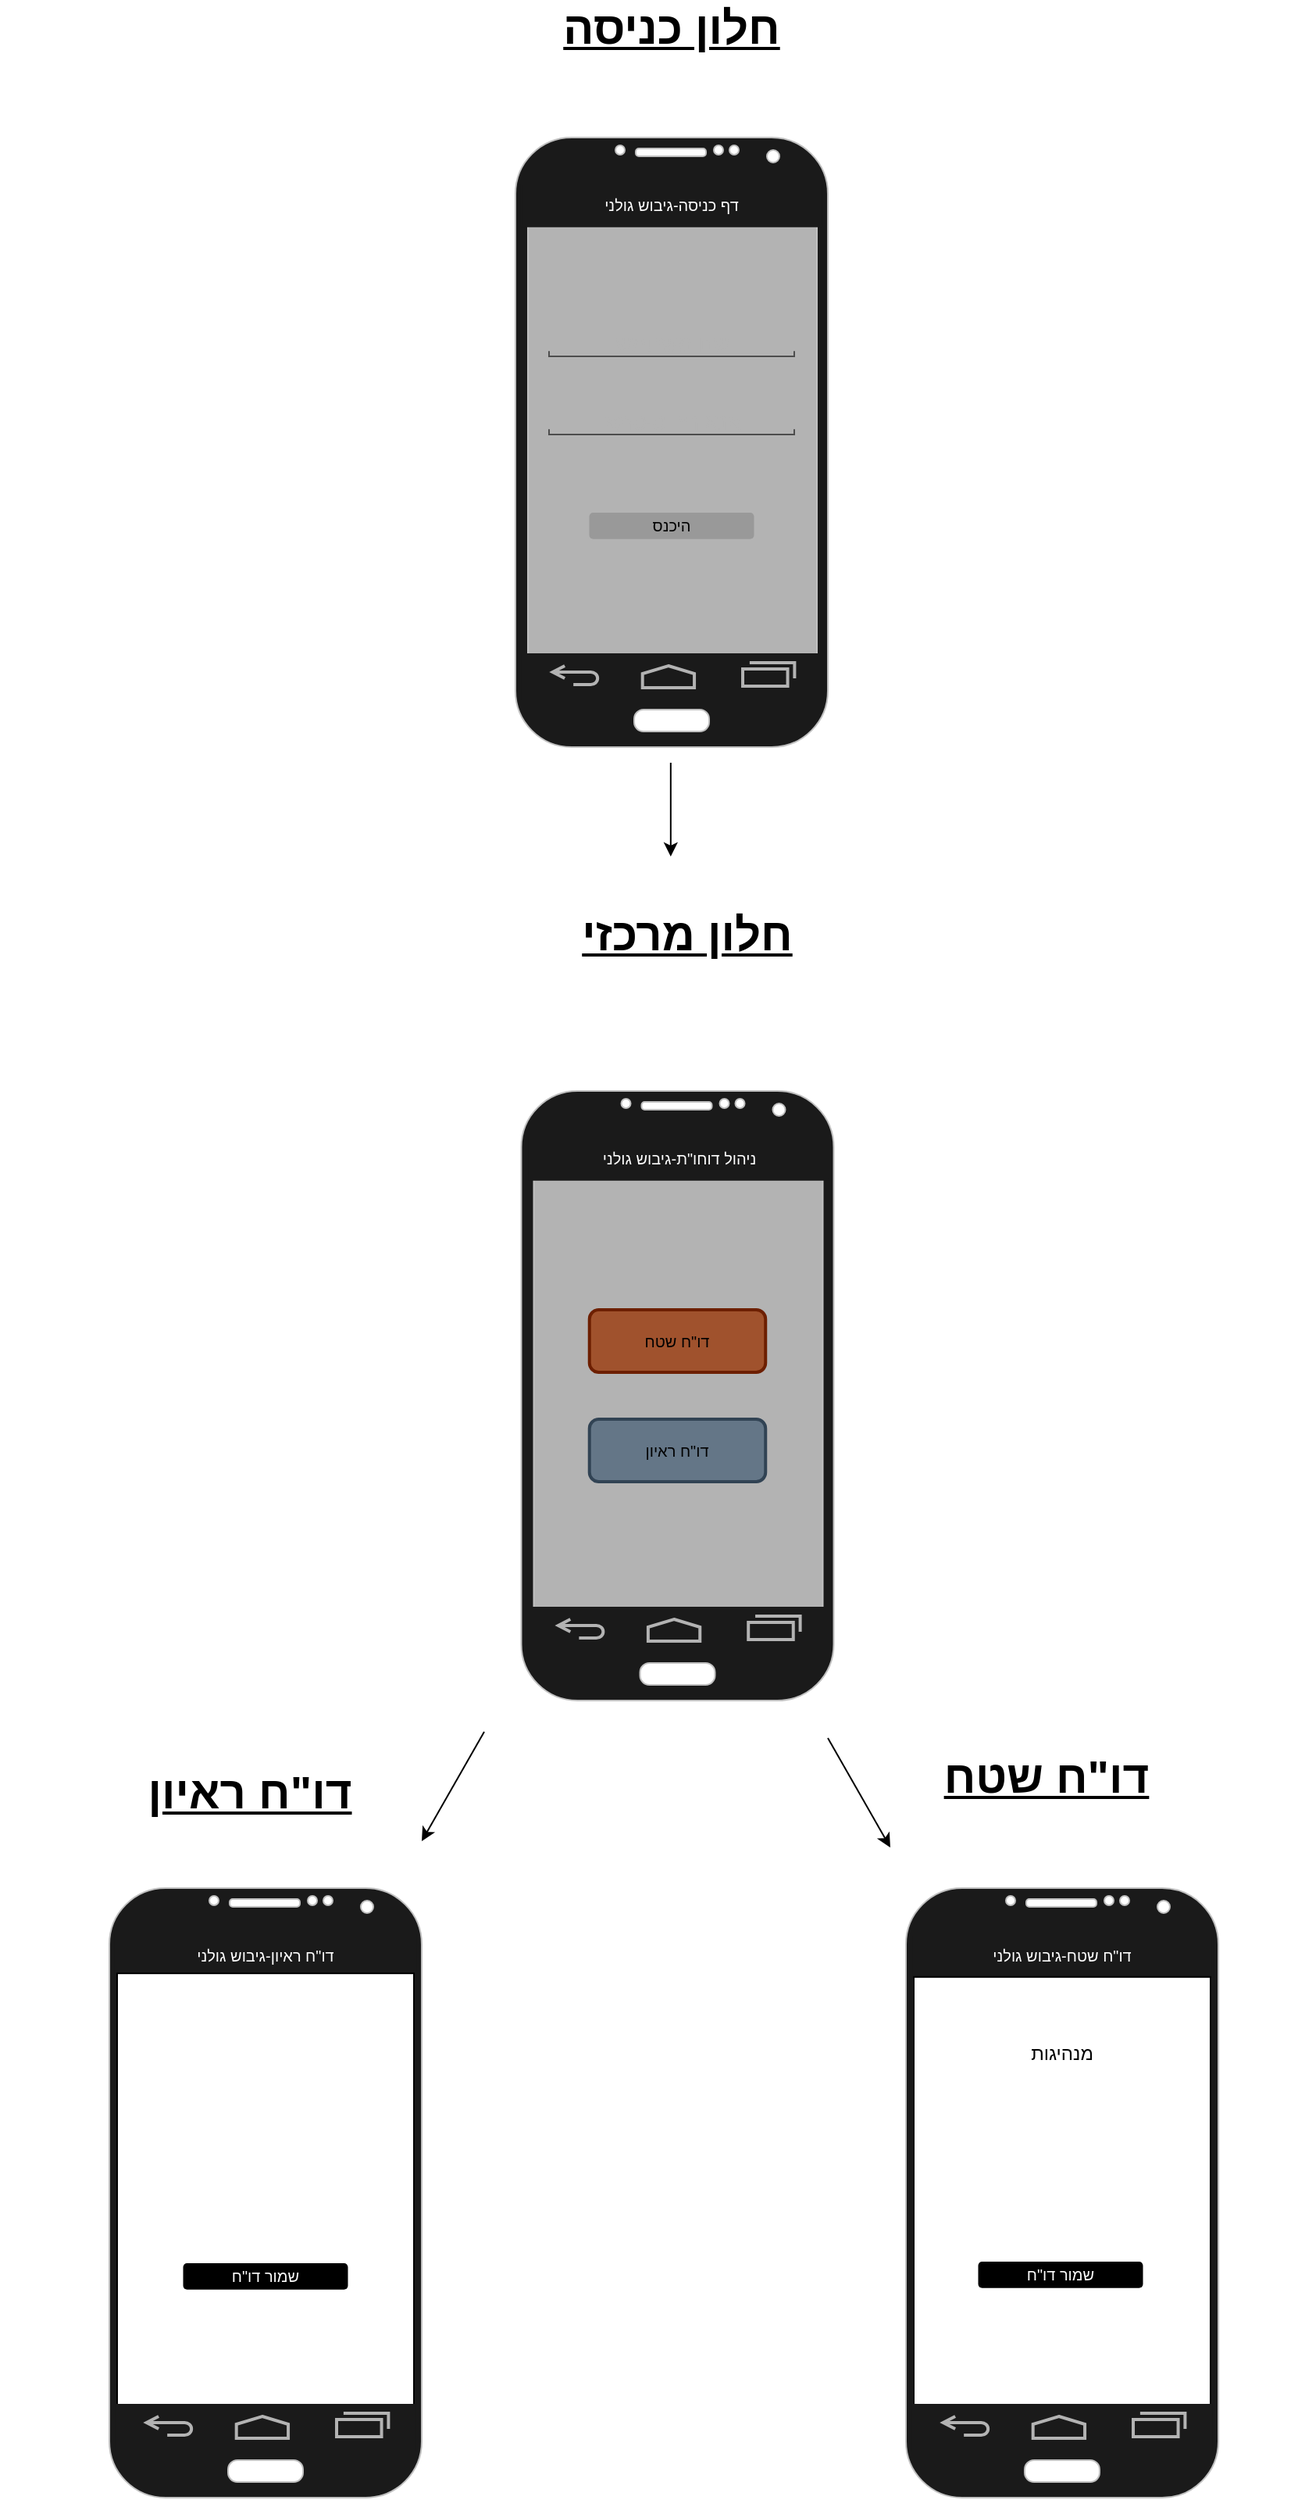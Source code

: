 <mxfile version="13.8.0" type="github"><diagram id="GwU3gwyOJ-P_wgo4JuNJ" name="Page-1"><mxGraphModel dx="773" dy="449" grid="1" gridSize="10" guides="1" tooltips="1" connect="1" arrows="1" fold="1" page="1" pageScale="1" pageWidth="827" pageHeight="1169" math="0" shadow="0"><root><mxCell id="0"/><mxCell id="1" parent="0"/><mxCell id="_XJdXQDjK6ybq_Vrd5E6-2" value="חלון כניסה" style="text;html=1;strokeColor=none;fillColor=none;align=center;verticalAlign=middle;whiteSpace=wrap;rounded=0;fontSize=29;fontStyle=5" vertex="1" parent="1"><mxGeometry x="280" y="30" width="320" height="20" as="geometry"/></mxCell><mxCell id="_XJdXQDjK6ybq_Vrd5E6-8" value="" style="group;" vertex="1" connectable="0" parent="1"><mxGeometry x="340" y="110" width="200" height="390" as="geometry"/></mxCell><mxCell id="_XJdXQDjK6ybq_Vrd5E6-51" value="" style="rounded=0;whiteSpace=wrap;html=1;strokeColor=#000000;fontSize=29;fontColor=#CCCCCC;fillColor=#B3B3B3;" vertex="1" parent="_XJdXQDjK6ybq_Vrd5E6-8"><mxGeometry x="3.9" y="50" width="190" height="280.88" as="geometry"/></mxCell><mxCell id="_XJdXQDjK6ybq_Vrd5E6-1" value="" style="verticalLabelPosition=bottom;verticalAlign=top;html=1;shadow=0;dashed=0;strokeWidth=1;shape=mxgraph.android.phone2;strokeColor=#c0c0c0;fillColor=#1A1A1A;" vertex="1" parent="_XJdXQDjK6ybq_Vrd5E6-8"><mxGeometry width="200" height="390" as="geometry"/></mxCell><mxCell id="_XJdXQDjK6ybq_Vrd5E6-3" value="&lt;font color=&quot;#000000&quot;&gt;היכנס&lt;/font&gt;" style="rounded=1;html=1;shadow=0;dashed=0;whiteSpace=wrap;fontSize=10;fillColor=#999999;align=center;strokeWidth=2;fontColor=#CCCCCC;strokeColor=none;" vertex="1" parent="_XJdXQDjK6ybq_Vrd5E6-8"><mxGeometry x="47.25" y="240" width="105.5" height="16.88" as="geometry"/></mxCell><mxCell id="_XJdXQDjK6ybq_Vrd5E6-6" value="&lt;font style=&quot;font-size: 14px&quot;&gt;שם משתמש&lt;/font&gt;" style="strokeWidth=1;html=1;shadow=0;dashed=0;shape=mxgraph.android.textfield;align=center;strokeColor=#4D4D4D;pointerEvents=1;fillColor=#1A1A1A;fontSize=29;labelPosition=center;verticalLabelPosition=middle;verticalAlign=middle;horizontal=1;spacing=2;spacingLeft=-1;spacingBottom=6;fontColor=#B3B3B3;" vertex="1" parent="_XJdXQDjK6ybq_Vrd5E6-8"><mxGeometry x="21.5" y="120" width="157" height="20" as="geometry"/></mxCell><mxCell id="_XJdXQDjK6ybq_Vrd5E6-7" value="&lt;font style=&quot;font-size: 14px&quot;&gt;אנא הזן סיסמא&lt;br&gt;&lt;/font&gt;" style="strokeWidth=1;html=1;shadow=0;dashed=0;shape=mxgraph.android.textfield;align=center;strokeColor=#4D4D4D;pointerEvents=1;fillColor=#1A1A1A;fontSize=29;labelPosition=center;verticalLabelPosition=middle;verticalAlign=middle;horizontal=1;spacing=2;spacingLeft=-1;spacingBottom=6;fontColor=#B3B3B3;" vertex="1" parent="_XJdXQDjK6ybq_Vrd5E6-8"><mxGeometry x="21.5" y="170" width="157" height="20" as="geometry"/></mxCell><mxCell id="_XJdXQDjK6ybq_Vrd5E6-22" value="דף כניסה-גיבוש גולני" style="whiteSpace=wrap;html=1;shadow=0;dashed=0;fontSize=10;align=center;fillColor=#1A1A1A;strokeColor=#1A1A1A;fontColor=#FFFFFF;" vertex="1" parent="_XJdXQDjK6ybq_Vrd5E6-8"><mxGeometry x="3.9" y="30" width="192.2" height="26.88" as="geometry"/></mxCell><mxCell id="_XJdXQDjK6ybq_Vrd5E6-24" value="" style="verticalLabelPosition=bottom;verticalAlign=top;html=1;shadow=0;dashed=0;strokeWidth=2;shape=mxgraph.android.navigation_bar_1;fillColor=#1A1A1A;fontSize=29;strokeColor=#B3B3B3;" vertex="1" parent="_XJdXQDjK6ybq_Vrd5E6-8"><mxGeometry x="3.9" y="330" width="192.5" height="30" as="geometry"/></mxCell><mxCell id="_XJdXQDjK6ybq_Vrd5E6-14" value="חלון מרכזי" style="text;html=1;strokeColor=none;fillColor=none;align=center;verticalAlign=middle;whiteSpace=wrap;rounded=0;fontSize=29;fontStyle=5" vertex="1" parent="1"><mxGeometry x="290" y="610" width="320" height="20" as="geometry"/></mxCell><mxCell id="_XJdXQDjK6ybq_Vrd5E6-27" value="" style="endArrow=classic;html=1;fontSize=29;fontColor=#CCCCCC;" edge="1" parent="1"><mxGeometry width="50" height="50" relative="1" as="geometry"><mxPoint x="439.41" y="510" as="sourcePoint"/><mxPoint x="439.41" y="570" as="targetPoint"/></mxGeometry></mxCell><mxCell id="_XJdXQDjK6ybq_Vrd5E6-32" value="" style="group;" vertex="1" connectable="0" parent="1"><mxGeometry x="590" y="1230" width="200" height="390" as="geometry"/></mxCell><mxCell id="_XJdXQDjK6ybq_Vrd5E6-33" value="" style="verticalLabelPosition=bottom;verticalAlign=top;html=1;shadow=0;dashed=0;strokeWidth=1;shape=mxgraph.android.phone2;strokeColor=#c0c0c0;fillColor=#1A1A1A;" vertex="1" parent="_XJdXQDjK6ybq_Vrd5E6-32"><mxGeometry width="200" height="390" as="geometry"/></mxCell><mxCell id="_XJdXQDjK6ybq_Vrd5E6-37" value="דו&quot;ח שטח-גיבוש גולני" style="whiteSpace=wrap;html=1;shadow=0;dashed=0;fontSize=10;align=center;fillColor=#1A1A1A;strokeColor=#1A1A1A;fontColor=#FFFFFF;" vertex="1" parent="_XJdXQDjK6ybq_Vrd5E6-32"><mxGeometry x="3.9" y="30" width="192.2" height="26.88" as="geometry"/></mxCell><mxCell id="_XJdXQDjK6ybq_Vrd5E6-53" value="" style="rounded=0;whiteSpace=wrap;html=1;strokeColor=#000000;fontSize=29;fontColor=#CCCCCC;" vertex="1" parent="_XJdXQDjK6ybq_Vrd5E6-32"><mxGeometry x="5" y="56.88" width="190" height="280.88" as="geometry"/></mxCell><mxCell id="_XJdXQDjK6ybq_Vrd5E6-34" value="&lt;font&gt;שמור דו&quot;ח&lt;br&gt;&lt;/font&gt;" style="rounded=1;html=1;shadow=0;dashed=0;whiteSpace=wrap;fontSize=10;align=center;strokeWidth=2;strokeColor=none;fillColor=#000000;fontColor=#FFFFFF;" vertex="1" parent="_XJdXQDjK6ybq_Vrd5E6-32"><mxGeometry x="46.25" y="239" width="105.5" height="16.88" as="geometry"/></mxCell><mxCell id="_XJdXQDjK6ybq_Vrd5E6-38" value="" style="verticalLabelPosition=bottom;verticalAlign=top;html=1;shadow=0;dashed=0;strokeWidth=2;shape=mxgraph.android.navigation_bar_1;fillColor=#1A1A1A;fontSize=29;strokeColor=#B3B3B3;" vertex="1" parent="_XJdXQDjK6ybq_Vrd5E6-32"><mxGeometry x="3.9" y="330" width="192.5" height="30" as="geometry"/></mxCell><mxCell id="_XJdXQDjK6ybq_Vrd5E6-56" value="&lt;font style=&quot;font-size: 12px&quot; color=&quot;#000000&quot;&gt;מנהיגות&lt;/font&gt;" style="text;html=1;strokeColor=none;fillColor=none;align=center;verticalAlign=middle;whiteSpace=wrap;rounded=0;fontSize=29;fontColor=#CCCCCC;" vertex="1" parent="_XJdXQDjK6ybq_Vrd5E6-32"><mxGeometry x="80" y="90" width="40" height="20" as="geometry"/></mxCell><mxCell id="_XJdXQDjK6ybq_Vrd5E6-39" value="" style="group;" vertex="1" connectable="0" parent="1"><mxGeometry x="80" y="1230" width="333.5" height="390" as="geometry"/></mxCell><mxCell id="_XJdXQDjK6ybq_Vrd5E6-40" value="" style="verticalLabelPosition=bottom;verticalAlign=top;html=1;shadow=0;dashed=0;strokeWidth=1;shape=mxgraph.android.phone2;strokeColor=#c0c0c0;fillColor=#1A1A1A;" vertex="1" parent="_XJdXQDjK6ybq_Vrd5E6-39"><mxGeometry width="200" height="390" as="geometry"/></mxCell><mxCell id="_XJdXQDjK6ybq_Vrd5E6-44" value="דו&quot;ח ראיון-גיבוש גולני" style="whiteSpace=wrap;html=1;shadow=0;dashed=0;fontSize=10;align=center;fillColor=#1A1A1A;strokeColor=#1A1A1A;fontColor=#FFFFFF;" vertex="1" parent="_XJdXQDjK6ybq_Vrd5E6-39"><mxGeometry x="3.9" y="30" width="192.2" height="26.88" as="geometry"/></mxCell><mxCell id="_XJdXQDjK6ybq_Vrd5E6-54" value="" style="rounded=0;whiteSpace=wrap;html=1;strokeColor=#000000;fontSize=29;fontColor=#CCCCCC;" vertex="1" parent="_XJdXQDjK6ybq_Vrd5E6-39"><mxGeometry x="5" y="54.56" width="190" height="280.88" as="geometry"/></mxCell><mxCell id="_XJdXQDjK6ybq_Vrd5E6-45" value="" style="verticalLabelPosition=bottom;verticalAlign=top;html=1;shadow=0;dashed=0;strokeWidth=2;shape=mxgraph.android.navigation_bar_1;fillColor=#1A1A1A;fontSize=29;strokeColor=#B3B3B3;" vertex="1" parent="_XJdXQDjK6ybq_Vrd5E6-39"><mxGeometry x="3.9" y="330" width="192.5" height="30" as="geometry"/></mxCell><mxCell id="_XJdXQDjK6ybq_Vrd5E6-57" value="&lt;font&gt;שמור דו&quot;ח&lt;br&gt;&lt;/font&gt;" style="rounded=1;html=1;shadow=0;dashed=0;whiteSpace=wrap;fontSize=10;align=center;strokeWidth=2;strokeColor=none;fillColor=#000000;fontColor=#FFFFFF;" vertex="1" parent="_XJdXQDjK6ybq_Vrd5E6-39"><mxGeometry x="47.25" y="240" width="105.5" height="16.88" as="geometry"/></mxCell><mxCell id="_XJdXQDjK6ybq_Vrd5E6-47" value="דו&quot;ח שטח" style="text;html=1;strokeColor=none;fillColor=none;align=center;verticalAlign=middle;whiteSpace=wrap;rounded=0;fontSize=29;fontStyle=5" vertex="1" parent="1"><mxGeometry x="520" y="1149" width="320" height="20" as="geometry"/></mxCell><mxCell id="_XJdXQDjK6ybq_Vrd5E6-48" value="דו&quot;ח ראיון" style="text;html=1;strokeColor=none;fillColor=none;align=center;verticalAlign=middle;whiteSpace=wrap;rounded=0;fontSize=29;fontStyle=5" vertex="1" parent="1"><mxGeometry x="10" y="1159" width="320" height="20" as="geometry"/></mxCell><mxCell id="_XJdXQDjK6ybq_Vrd5E6-49" value="" style="endArrow=classic;html=1;fontSize=29;fontColor=#CCCCCC;" edge="1" parent="1"><mxGeometry width="50" height="50" relative="1" as="geometry"><mxPoint x="540" y="1134" as="sourcePoint"/><mxPoint x="580" y="1204" as="targetPoint"/></mxGeometry></mxCell><mxCell id="_XJdXQDjK6ybq_Vrd5E6-50" value="" style="endArrow=classic;html=1;fontSize=29;fontColor=#CCCCCC;" edge="1" parent="1"><mxGeometry width="50" height="50" relative="1" as="geometry"><mxPoint x="320" y="1130" as="sourcePoint"/><mxPoint x="280" y="1200" as="targetPoint"/></mxGeometry></mxCell><mxCell id="_XJdXQDjK6ybq_Vrd5E6-9" value="" style="group" vertex="1" connectable="0" parent="1"><mxGeometry x="343.75" y="720" width="200" height="390" as="geometry"/></mxCell><mxCell id="_XJdXQDjK6ybq_Vrd5E6-52" value="" style="rounded=0;whiteSpace=wrap;html=1;strokeColor=#000000;fontSize=29;fontColor=#CCCCCC;fillColor=#B3B3B3;" vertex="1" parent="_XJdXQDjK6ybq_Vrd5E6-9"><mxGeometry x="5" y="54.56" width="190" height="280.88" as="geometry"/></mxCell><mxCell id="_XJdXQDjK6ybq_Vrd5E6-29" value="" style="group" vertex="1" connectable="0" parent="_XJdXQDjK6ybq_Vrd5E6-9"><mxGeometry width="200" height="390" as="geometry"/></mxCell><mxCell id="_XJdXQDjK6ybq_Vrd5E6-31" value="" style="group" vertex="1" connectable="0" parent="_XJdXQDjK6ybq_Vrd5E6-29"><mxGeometry width="200" height="390" as="geometry"/></mxCell><mxCell id="_XJdXQDjK6ybq_Vrd5E6-10" value="" style="verticalLabelPosition=bottom;verticalAlign=top;html=1;shadow=0;dashed=0;strokeWidth=1;shape=mxgraph.android.phone2;strokeColor=#c0c0c0;fillColor=#1A1A1A;" vertex="1" parent="_XJdXQDjK6ybq_Vrd5E6-31"><mxGeometry width="200" height="390" as="geometry"/></mxCell><mxCell id="_XJdXQDjK6ybq_Vrd5E6-28" value="ניהול דוחו&quot;ת-גיבוש גולני" style="whiteSpace=wrap;html=1;shadow=0;dashed=0;fontSize=10;align=center;fillColor=#1A1A1A;strokeColor=#1A1A1A;fontColor=#FFFFFF;" vertex="1" parent="_XJdXQDjK6ybq_Vrd5E6-31"><mxGeometry x="4.8" y="30" width="192.2" height="26.88" as="geometry"/></mxCell><mxCell id="_XJdXQDjK6ybq_Vrd5E6-23" value="" style="verticalLabelPosition=bottom;verticalAlign=top;html=1;shadow=0;dashed=0;strokeWidth=2;shape=mxgraph.android.navigation_bar_1;fillColor=#1A1A1A;fontSize=29;strokeColor=#B3B3B3;" vertex="1" parent="_XJdXQDjK6ybq_Vrd5E6-31"><mxGeometry x="3.75" y="330" width="192.5" height="30" as="geometry"/></mxCell><mxCell id="_XJdXQDjK6ybq_Vrd5E6-21" value="&lt;font color=&quot;#000000&quot;&gt;דו&quot;ח ראיון&lt;br&gt;&lt;/font&gt;" style="rounded=1;html=1;shadow=0;dashed=0;whiteSpace=wrap;fontSize=10;fillColor=#647687;align=center;strokeWidth=2;fontColor=#ffffff;strokeColor=#314354;" vertex="1" parent="_XJdXQDjK6ybq_Vrd5E6-9"><mxGeometry x="43.62" y="210" width="112.75" height="40" as="geometry"/></mxCell><mxCell id="_XJdXQDjK6ybq_Vrd5E6-11" value="&lt;font color=&quot;#000000&quot;&gt;דו&quot;ח שטח&lt;/font&gt;" style="rounded=1;html=1;shadow=0;dashed=0;whiteSpace=wrap;fontSize=10;fillColor=#a0522d;align=center;strokeWidth=2;fontColor=#ffffff;strokeColor=#6D1F00;" vertex="1" parent="_XJdXQDjK6ybq_Vrd5E6-9"><mxGeometry x="43.62" y="140" width="112.75" height="40" as="geometry"/></mxCell></root></mxGraphModel></diagram></mxfile>